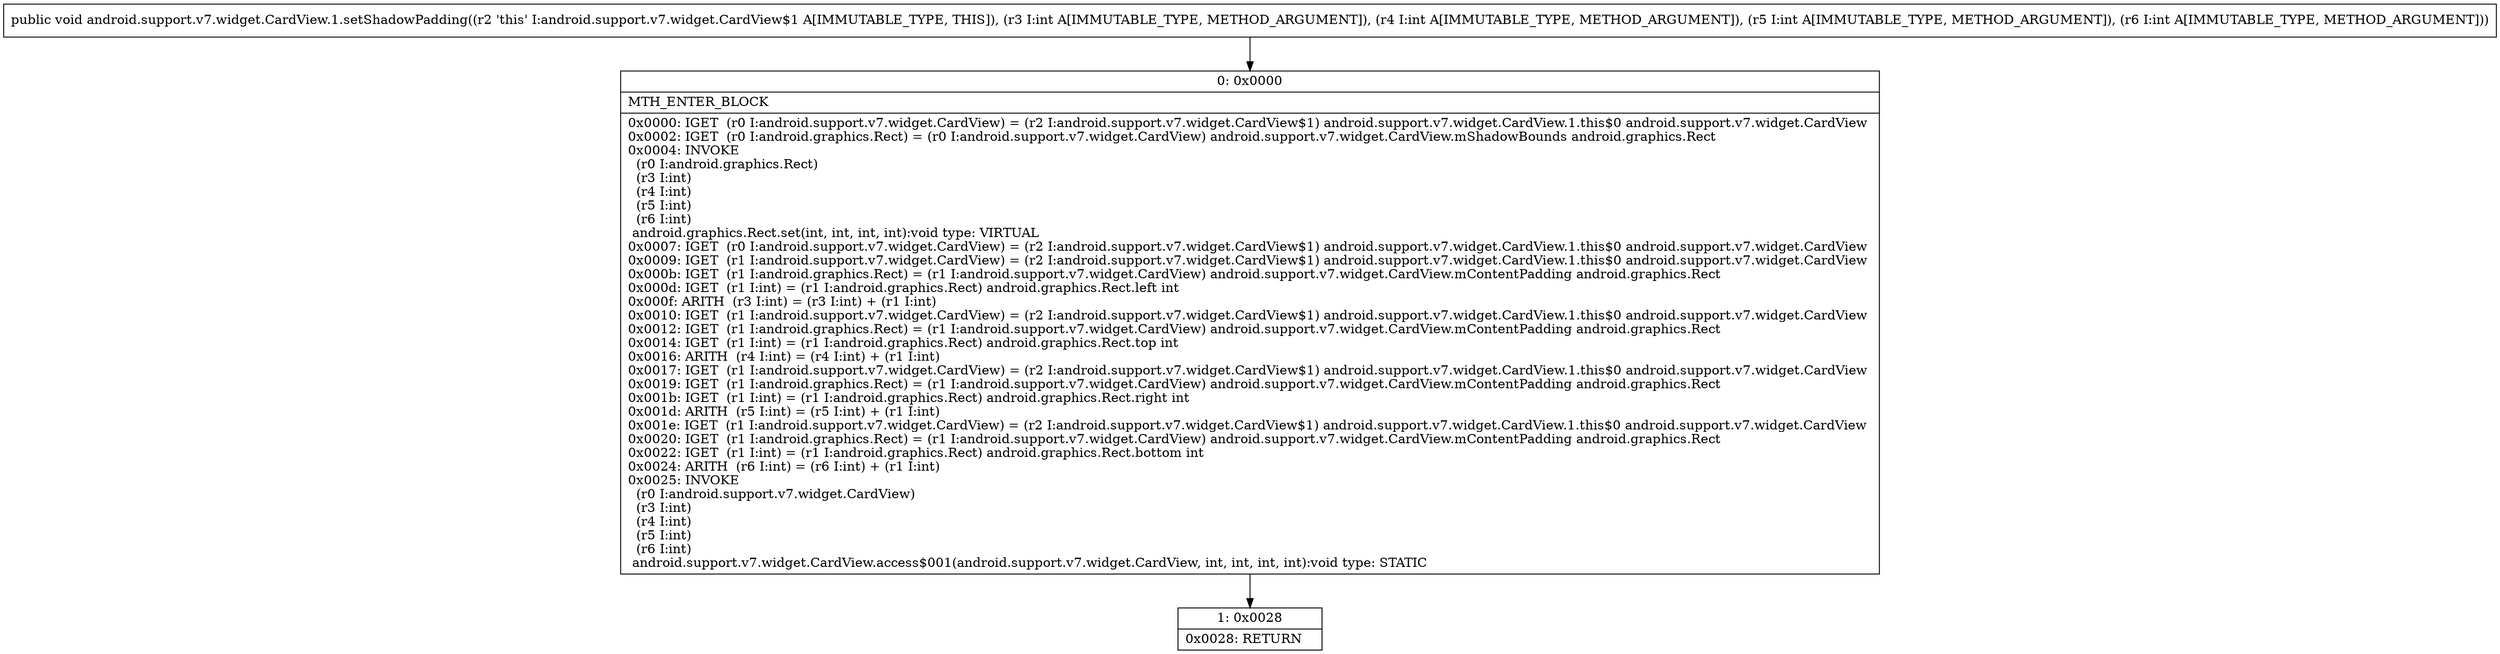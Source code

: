 digraph "CFG forandroid.support.v7.widget.CardView.1.setShadowPadding(IIII)V" {
Node_0 [shape=record,label="{0\:\ 0x0000|MTH_ENTER_BLOCK\l|0x0000: IGET  (r0 I:android.support.v7.widget.CardView) = (r2 I:android.support.v7.widget.CardView$1) android.support.v7.widget.CardView.1.this$0 android.support.v7.widget.CardView \l0x0002: IGET  (r0 I:android.graphics.Rect) = (r0 I:android.support.v7.widget.CardView) android.support.v7.widget.CardView.mShadowBounds android.graphics.Rect \l0x0004: INVOKE  \l  (r0 I:android.graphics.Rect)\l  (r3 I:int)\l  (r4 I:int)\l  (r5 I:int)\l  (r6 I:int)\l android.graphics.Rect.set(int, int, int, int):void type: VIRTUAL \l0x0007: IGET  (r0 I:android.support.v7.widget.CardView) = (r2 I:android.support.v7.widget.CardView$1) android.support.v7.widget.CardView.1.this$0 android.support.v7.widget.CardView \l0x0009: IGET  (r1 I:android.support.v7.widget.CardView) = (r2 I:android.support.v7.widget.CardView$1) android.support.v7.widget.CardView.1.this$0 android.support.v7.widget.CardView \l0x000b: IGET  (r1 I:android.graphics.Rect) = (r1 I:android.support.v7.widget.CardView) android.support.v7.widget.CardView.mContentPadding android.graphics.Rect \l0x000d: IGET  (r1 I:int) = (r1 I:android.graphics.Rect) android.graphics.Rect.left int \l0x000f: ARITH  (r3 I:int) = (r3 I:int) + (r1 I:int) \l0x0010: IGET  (r1 I:android.support.v7.widget.CardView) = (r2 I:android.support.v7.widget.CardView$1) android.support.v7.widget.CardView.1.this$0 android.support.v7.widget.CardView \l0x0012: IGET  (r1 I:android.graphics.Rect) = (r1 I:android.support.v7.widget.CardView) android.support.v7.widget.CardView.mContentPadding android.graphics.Rect \l0x0014: IGET  (r1 I:int) = (r1 I:android.graphics.Rect) android.graphics.Rect.top int \l0x0016: ARITH  (r4 I:int) = (r4 I:int) + (r1 I:int) \l0x0017: IGET  (r1 I:android.support.v7.widget.CardView) = (r2 I:android.support.v7.widget.CardView$1) android.support.v7.widget.CardView.1.this$0 android.support.v7.widget.CardView \l0x0019: IGET  (r1 I:android.graphics.Rect) = (r1 I:android.support.v7.widget.CardView) android.support.v7.widget.CardView.mContentPadding android.graphics.Rect \l0x001b: IGET  (r1 I:int) = (r1 I:android.graphics.Rect) android.graphics.Rect.right int \l0x001d: ARITH  (r5 I:int) = (r5 I:int) + (r1 I:int) \l0x001e: IGET  (r1 I:android.support.v7.widget.CardView) = (r2 I:android.support.v7.widget.CardView$1) android.support.v7.widget.CardView.1.this$0 android.support.v7.widget.CardView \l0x0020: IGET  (r1 I:android.graphics.Rect) = (r1 I:android.support.v7.widget.CardView) android.support.v7.widget.CardView.mContentPadding android.graphics.Rect \l0x0022: IGET  (r1 I:int) = (r1 I:android.graphics.Rect) android.graphics.Rect.bottom int \l0x0024: ARITH  (r6 I:int) = (r6 I:int) + (r1 I:int) \l0x0025: INVOKE  \l  (r0 I:android.support.v7.widget.CardView)\l  (r3 I:int)\l  (r4 I:int)\l  (r5 I:int)\l  (r6 I:int)\l android.support.v7.widget.CardView.access$001(android.support.v7.widget.CardView, int, int, int, int):void type: STATIC \l}"];
Node_1 [shape=record,label="{1\:\ 0x0028|0x0028: RETURN   \l}"];
MethodNode[shape=record,label="{public void android.support.v7.widget.CardView.1.setShadowPadding((r2 'this' I:android.support.v7.widget.CardView$1 A[IMMUTABLE_TYPE, THIS]), (r3 I:int A[IMMUTABLE_TYPE, METHOD_ARGUMENT]), (r4 I:int A[IMMUTABLE_TYPE, METHOD_ARGUMENT]), (r5 I:int A[IMMUTABLE_TYPE, METHOD_ARGUMENT]), (r6 I:int A[IMMUTABLE_TYPE, METHOD_ARGUMENT])) }"];
MethodNode -> Node_0;
Node_0 -> Node_1;
}

